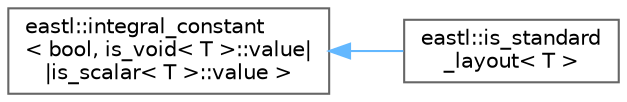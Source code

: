 digraph "类继承关系图"
{
 // LATEX_PDF_SIZE
  bgcolor="transparent";
  edge [fontname=Helvetica,fontsize=10,labelfontname=Helvetica,labelfontsize=10];
  node [fontname=Helvetica,fontsize=10,shape=box,height=0.2,width=0.4];
  rankdir="LR";
  Node0 [id="Node000000",label="eastl::integral_constant\l\< bool, is_void\< T \>::value\|\l\|is_scalar\< T \>::value \>",height=0.2,width=0.4,color="grey40", fillcolor="white", style="filled",URL="$structeastl_1_1integral__constant.html",tooltip=" "];
  Node0 -> Node1 [id="edge786_Node000000_Node000001",dir="back",color="steelblue1",style="solid",tooltip=" "];
  Node1 [id="Node000001",label="eastl::is_standard\l_layout\< T \>",height=0.2,width=0.4,color="grey40", fillcolor="white", style="filled",URL="$structeastl_1_1is__standard__layout.html",tooltip=" "];
}
